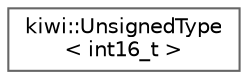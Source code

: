 digraph "Graphical Class Hierarchy"
{
 // LATEX_PDF_SIZE
  bgcolor="transparent";
  edge [fontname=Helvetica,fontsize=10,labelfontname=Helvetica,labelfontsize=10];
  node [fontname=Helvetica,fontsize=10,shape=box,height=0.2,width=0.4];
  rankdir="LR";
  Node0 [id="Node000000",label="kiwi::UnsignedType\l\< int16_t \>",height=0.2,width=0.4,color="grey40", fillcolor="white", style="filled",URL="$structkiwi_1_1UnsignedType_3_01int16__t_01_4.html",tooltip=" "];
}

